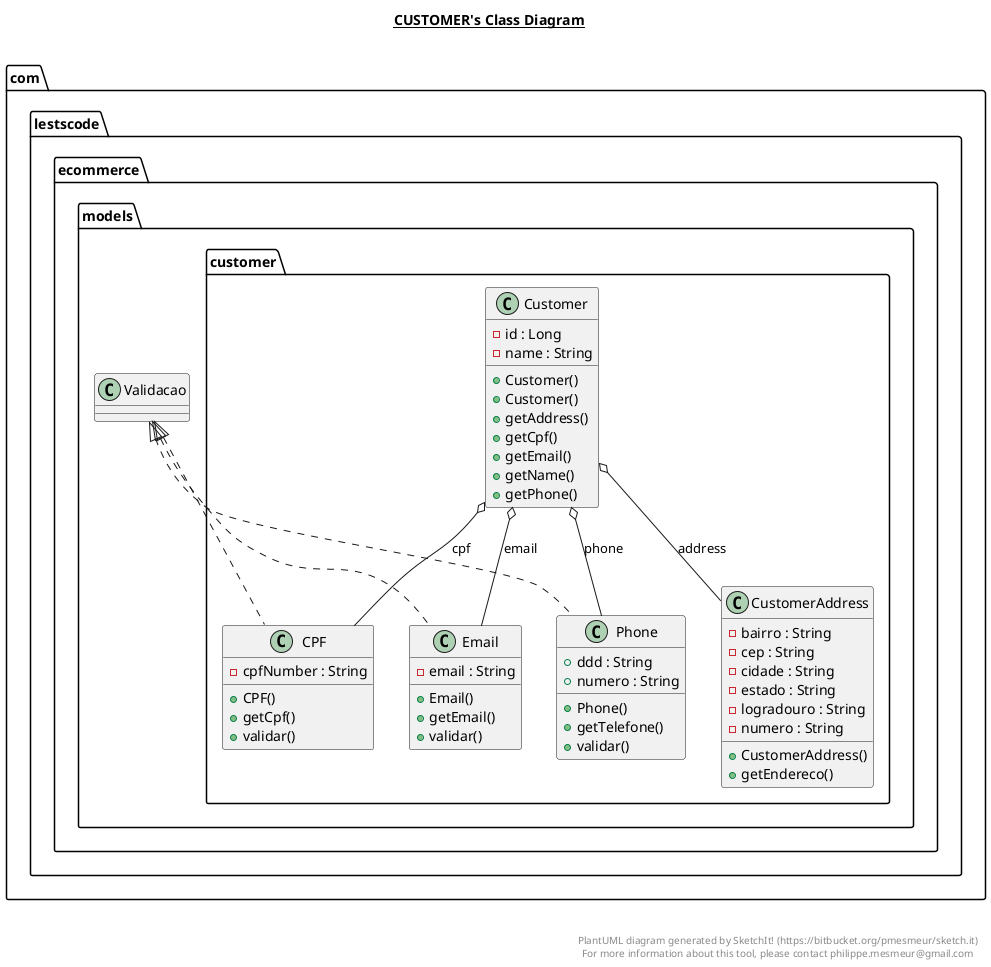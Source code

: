 @startuml

title __CUSTOMER's Class Diagram__\n

  namespace com.lestscode.ecommerce {
    namespace models {
      namespace customer {
        class com.lestscode.ecommerce.models.customer.CPF {
            - cpfNumber : String
            + CPF()
            + getCpf()
            + validar()
        }
      }
    }
  }
  

  namespace com.lestscode.ecommerce {
    namespace models {
      namespace customer {
        class com.lestscode.ecommerce.models.customer.Customer {
            - id : Long
            - name : String
            + Customer()
            + Customer()
            + getAddress()
            + getCpf()
            + getEmail()
            + getName()
            + getPhone()
        }
      }
    }
  }
  

  namespace com.lestscode.ecommerce {
    namespace models {
      namespace customer {
        class com.lestscode.ecommerce.models.customer.CustomerAddress {
            - bairro : String
            - cep : String
            - cidade : String
            - estado : String
            - logradouro : String
            - numero : String
            + CustomerAddress()
            + getEndereco()
        }
      }
    }
  }
  

  namespace com.lestscode.ecommerce {
    namespace models {
      namespace customer {
        class com.lestscode.ecommerce.models.customer.Email {
            - email : String
            + Email()
            + getEmail()
            + validar()
        }
      }
    }
  }
  

  namespace com.lestscode.ecommerce {
    namespace models {
      namespace customer {
        class com.lestscode.ecommerce.models.customer.Phone {
            + ddd : String
            + numero : String
            + Phone()
            + getTelefone()
            + validar()
        }
      }
    }
  }
  

  com.lestscode.ecommerce.models.customer.CPF .up.|> com.lestscode.ecommerce.models.Validacao
  com.lestscode.ecommerce.models.customer.Customer o-- com.lestscode.ecommerce.models.customer.CustomerAddress : address
  com.lestscode.ecommerce.models.customer.Customer o-- com.lestscode.ecommerce.models.customer.CPF : cpf
  com.lestscode.ecommerce.models.customer.Customer o-- com.lestscode.ecommerce.models.customer.Email : email
  com.lestscode.ecommerce.models.customer.Customer o-- com.lestscode.ecommerce.models.customer.Phone : phone
  com.lestscode.ecommerce.models.customer.Email .up.|> com.lestscode.ecommerce.models.Validacao
  com.lestscode.ecommerce.models.customer.Phone .up.|> com.lestscode.ecommerce.models.Validacao


right footer


PlantUML diagram generated by SketchIt! (https://bitbucket.org/pmesmeur/sketch.it)
For more information about this tool, please contact philippe.mesmeur@gmail.com
endfooter

@enduml
